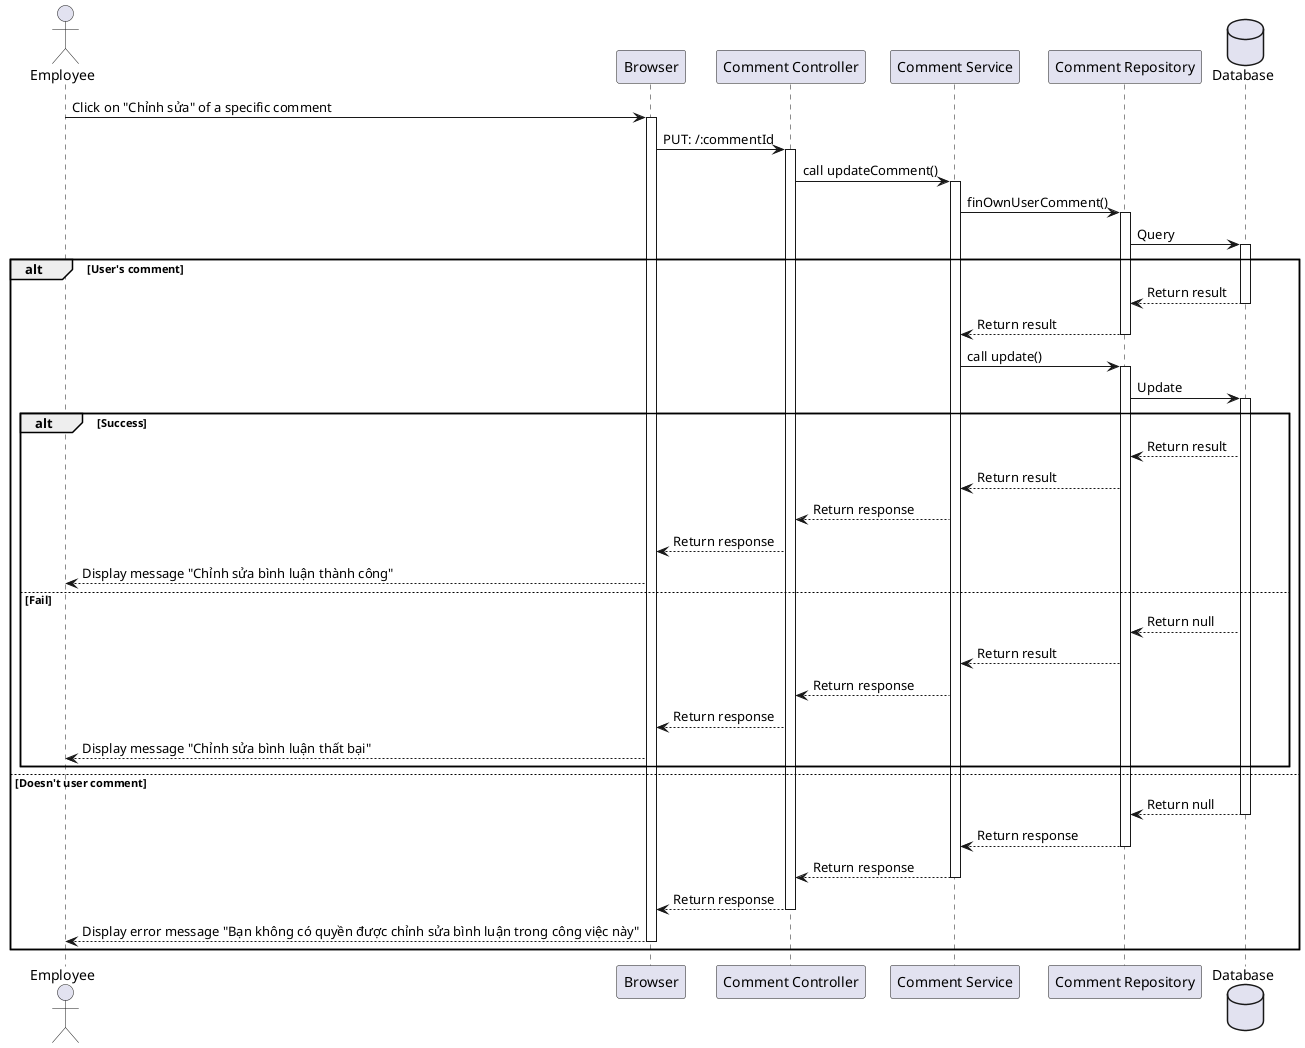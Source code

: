 @startuml
actor Employee as user
participant Browser as a
participant "Comment Controller" as b
participant "Comment Service" as c
participant "Comment Repository" as e
database Database as f

user -> a++: Click on "Chỉnh sửa" of a specific comment
a -> b++: PUT: /:commentId
b -> c++: call updateComment()
c -> e++: finOwnUserComment()
e -> f++: Query
alt User's comment
    f --> e--: Return result
    e --> c--: Return result
    c -> e++: call update()
    e -> f++: Update
    alt Success
        f --> e: Return result
        e --> c: Return result
        c --> b: Return response
        b --> a: Return response
        a --> user: Display message "Chỉnh sửa bình luận thành công"
    else Fail
         f --> e: Return null
         e --> c: Return result
         c --> b: Return response
         b --> a: Return response
         a --> user: Display message "Chỉnh sửa bình luận thất bại"
    end
else Doesn't user comment
    f --> e--: Return null
    e --> c--: Return response
    c --> b--: Return response
    b --> a--: Return response
    a --> user--: Display error message "Bạn không có quyền được chỉnh sửa bình luận trong công việc này"
end
@enduml